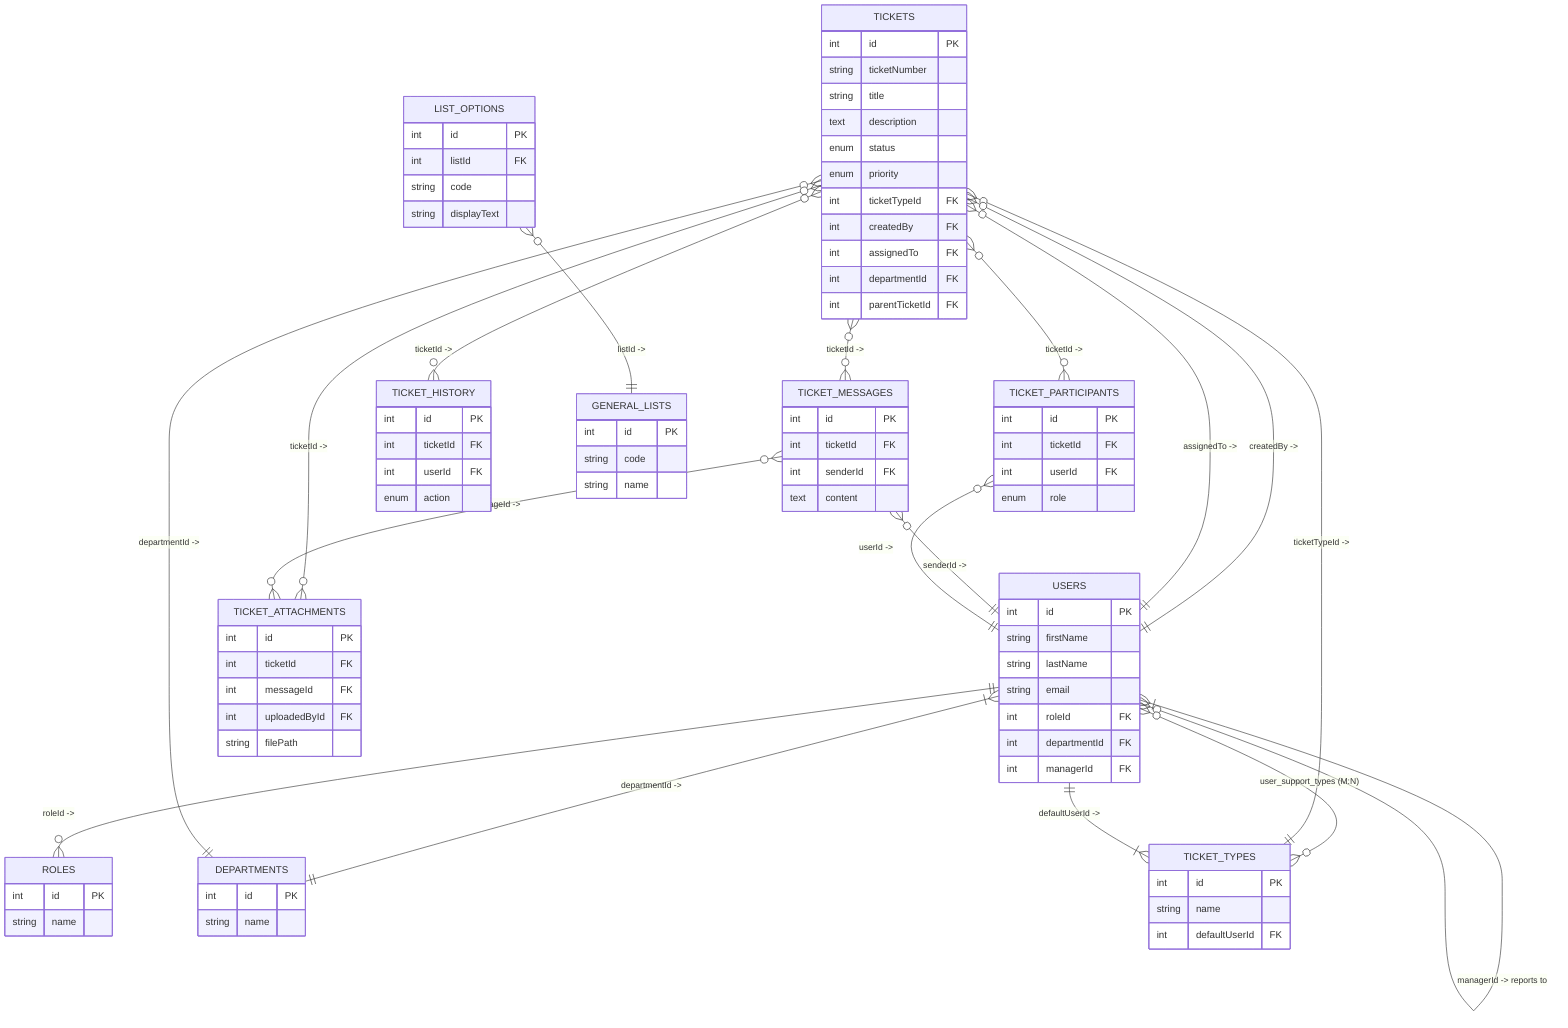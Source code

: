 %% Mermaid ER diagram for api-charlotte (simplified)
erDiagram
    USERS {
        int id PK
        string firstName
        string lastName
        string email
        int roleId FK
        int departmentId FK
        int managerId FK
    }

    ROLES {
        int id PK
        string name
    }

    DEPARTMENTS {
        int id PK
        string name
    }

    TICKET_TYPES {
        int id PK
        string name
        int defaultUserId FK
    }

    TICKETS {
        int id PK
        string ticketNumber
        string title
        text description
        enum status
        enum priority
        int ticketTypeId FK
        int createdBy FK
        int assignedTo FK
        int departmentId FK
        int parentTicketId FK
    }

    TICKET_PARTICIPANTS {
        int id PK
        int ticketId FK
        int userId FK
        enum role
    }

    TICKET_MESSAGES {
        int id PK
        int ticketId FK
        int senderId FK
        text content
    }

    TICKET_ATTACHMENTS {
        int id PK
        int ticketId FK
        int messageId FK
        int uploadedById FK
        string filePath
    }

    TICKET_HISTORY {
        int id PK
        int ticketId FK
        int userId FK
        enum action
    }

    LIST_OPTIONS {
        int id PK
        int listId FK
        string code
        string displayText
    }

    GENERAL_LISTS {
        int id PK
        string code
        string name
    }

    USERS ||--o{ ROLES : "roleId ->"
    USERS }|--|| DEPARTMENTS : "departmentId ->"
    USERS }|--o{ USERS : "managerId -> reports to"

    TICKET_TYPES }|--|| USERS : "defaultUserId ->"
    USERS }o--o{ TICKET_TYPES : "user_support_types (M:N)"

    TICKETS }o--|| TICKET_TYPES : "ticketTypeId ->"
    TICKETS }o--|| USERS : "createdBy ->"
    TICKETS }o--|| USERS : "assignedTo ->"
    TICKETS }o--|| DEPARTMENTS : "departmentId ->"
    TICKETS }o--o{ TICKET_PARTICIPANTS : "ticketId ->"
    TICKETS }o--o{ TICKET_MESSAGES : "ticketId ->"
    TICKETS }o--o{ TICKET_ATTACHMENTS : "ticketId ->"
    TICKETS }o--o{ TICKET_HISTORY : "ticketId ->"

    TICKET_MESSAGES }o--o{ TICKET_ATTACHMENTS : "messageId ->"
    TICKET_MESSAGES }o--|| USERS : "senderId ->"

    TICKET_PARTICIPANTS }o--|| USERS : "userId ->"

    LIST_OPTIONS }o--|| GENERAL_LISTS : "listId ->"

%% End of ER diagram